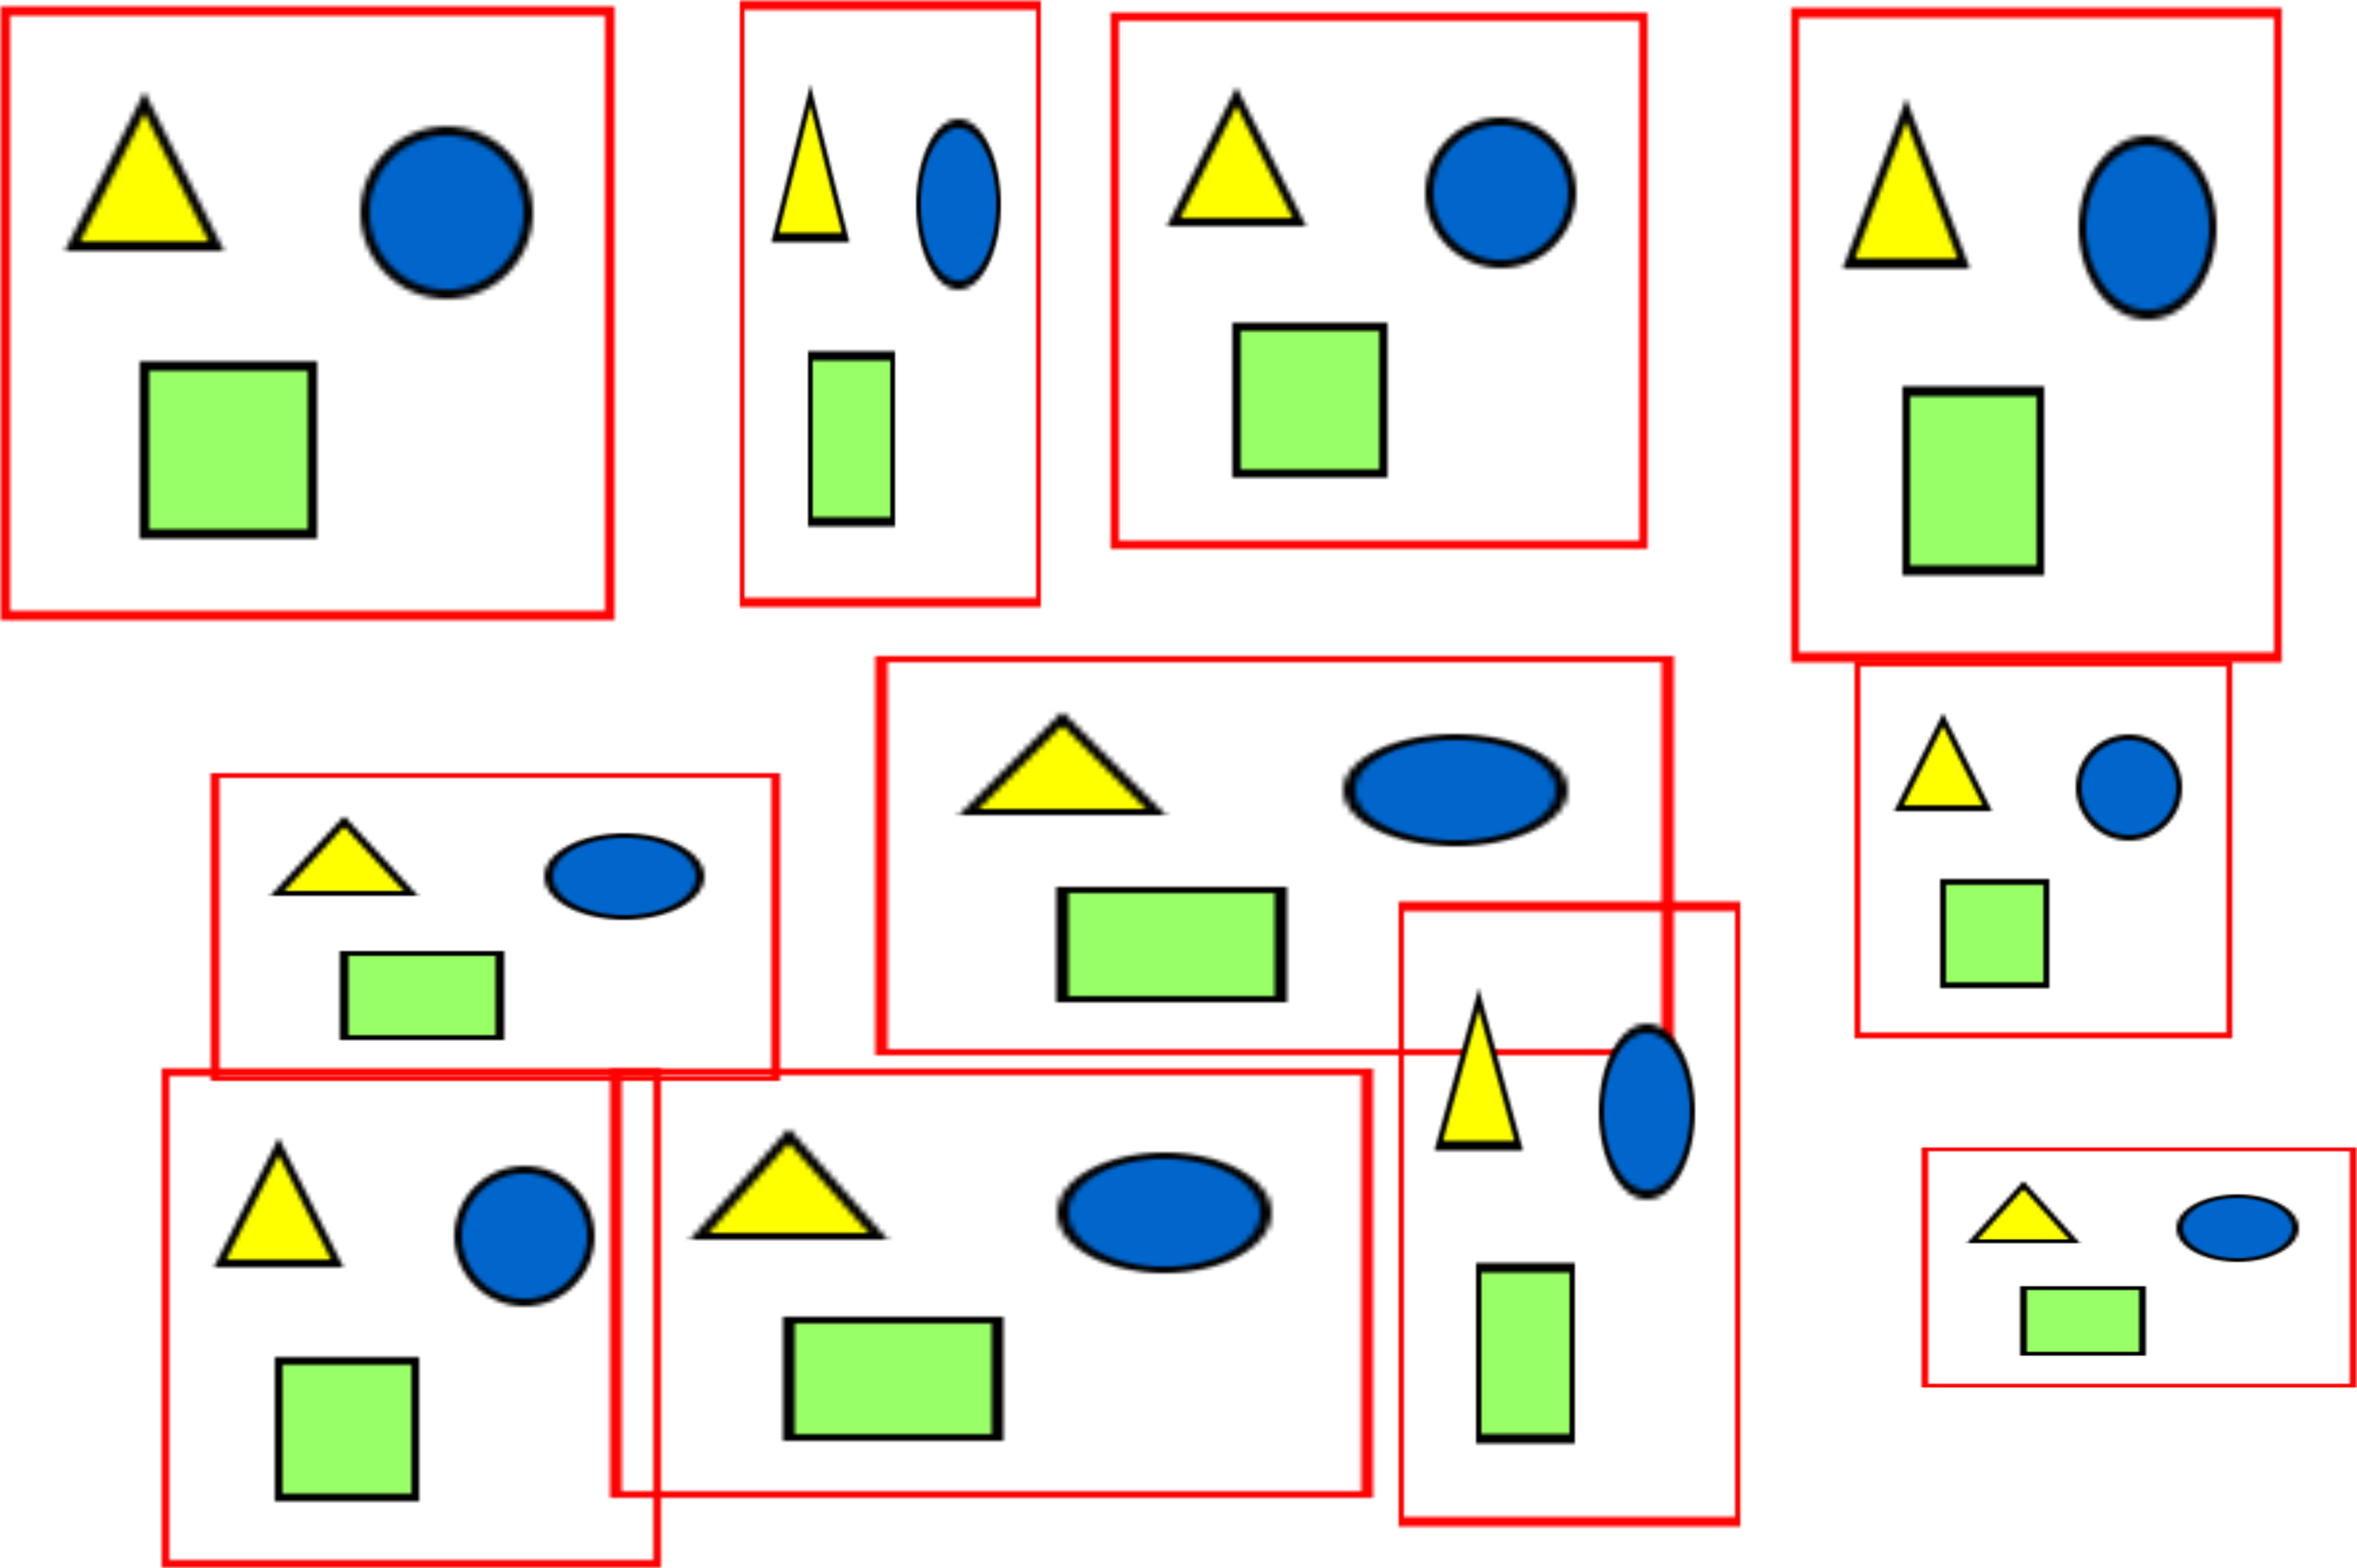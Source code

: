 <?xml version="1.0" encoding="UTF-8"?>
<dia:diagram xmlns:dia="http://www.lysator.liu.se/~alla/dia/">
  <dia:layer name="Background" visible="true" connectable="true" active="true">
    <dia:object type="Standard - Image" version="0" id="O0">
      <dia:attribute name="obj_pos">
        <dia:point val="-44.107,64.773"/>
      </dia:attribute>
      <dia:attribute name="obj_bb">
        <dia:rectangle val="-44.107,64.773;22.454,98.053"/>
      </dia:attribute>
      <dia:attribute name="elem_corner">
        <dia:point val="-44.107,64.773"/>
      </dia:attribute>
      <dia:attribute name="elem_width">
        <dia:real val="66.561"/>
      </dia:attribute>
      <dia:attribute name="elem_height">
        <dia:real val="33.28"/>
      </dia:attribute>
      <dia:attribute name="draw_border">
        <dia:boolean val="false"/>
      </dia:attribute>
      <dia:attribute name="keep_aspect">
        <dia:boolean val="true"/>
      </dia:attribute>
      <dia:attribute name="file">
        <dia:string>#/home/sheena/workspace/pres-reactnative-intro/images/15ac56e71a353e0f30a2682c9274fdf674c445bb_ionic-vs-react-native (1).png#</dia:string>
      </dia:attribute>
    </dia:object>
    <dia:object type="Standard - Image" version="0" id="O1">
      <dia:attribute name="obj_pos">
        <dia:point val="-99.494,74.533"/>
      </dia:attribute>
      <dia:attribute name="obj_bb">
        <dia:rectangle val="-99.494,74.533;-52.044,100.183"/>
      </dia:attribute>
      <dia:attribute name="elem_corner">
        <dia:point val="-99.494,74.533"/>
      </dia:attribute>
      <dia:attribute name="elem_width">
        <dia:real val="47.45"/>
      </dia:attribute>
      <dia:attribute name="elem_height">
        <dia:real val="25.65"/>
      </dia:attribute>
      <dia:attribute name="draw_border">
        <dia:boolean val="false"/>
      </dia:attribute>
      <dia:attribute name="keep_aspect">
        <dia:boolean val="true"/>
      </dia:attribute>
      <dia:attribute name="file">
        <dia:string>#/home/sheena/workspace/pres-reactnative-intro/images/tech_taught-Obj-C.png#</dia:string>
      </dia:attribute>
    </dia:object>
    <dia:object type="Standard - Image" version="0" id="O2">
      <dia:attribute name="obj_pos">
        <dia:point val="-66.215,99.162"/>
      </dia:attribute>
      <dia:attribute name="obj_bb">
        <dia:rectangle val="-66.215,99.162;-2.616,134.936"/>
      </dia:attribute>
      <dia:attribute name="elem_corner">
        <dia:point val="-66.215,99.162"/>
      </dia:attribute>
      <dia:attribute name="elem_width">
        <dia:real val="63.6"/>
      </dia:attribute>
      <dia:attribute name="elem_height">
        <dia:real val="35.775"/>
      </dia:attribute>
      <dia:attribute name="draw_border">
        <dia:boolean val="false"/>
      </dia:attribute>
      <dia:attribute name="keep_aspect">
        <dia:boolean val="true"/>
      </dia:attribute>
      <dia:attribute name="file">
        <dia:string>#/home/sheena/workspace/pres-reactnative-intro/images/flutter.jpg#</dia:string>
      </dia:attribute>
    </dia:object>
    <dia:object type="Standard - Image" version="0" id="O3">
      <dia:attribute name="obj_pos">
        <dia:point val="43.1,105.738"/>
      </dia:attribute>
      <dia:attribute name="obj_bb">
        <dia:rectangle val="43.1,105.738;79.35,125.738"/>
      </dia:attribute>
      <dia:attribute name="elem_corner">
        <dia:point val="43.1,105.738"/>
      </dia:attribute>
      <dia:attribute name="elem_width">
        <dia:real val="36.25"/>
      </dia:attribute>
      <dia:attribute name="elem_height">
        <dia:real val="20"/>
      </dia:attribute>
      <dia:attribute name="draw_border">
        <dia:boolean val="false"/>
      </dia:attribute>
      <dia:attribute name="keep_aspect">
        <dia:boolean val="true"/>
      </dia:attribute>
      <dia:attribute name="file">
        <dia:string>#/home/sheena/workspace/pres-reactnative-intro/images/kotlin.jpg#</dia:string>
      </dia:attribute>
    </dia:object>
    <dia:object type="Standard - Image" version="0" id="O4">
      <dia:attribute name="obj_pos">
        <dia:point val="-0.484,85.239"/>
      </dia:attribute>
      <dia:attribute name="obj_bb">
        <dia:rectangle val="-0.484,85.239;27.997,137.334"/>
      </dia:attribute>
      <dia:attribute name="elem_corner">
        <dia:point val="-0.484,85.239"/>
      </dia:attribute>
      <dia:attribute name="elem_width">
        <dia:real val="28.48"/>
      </dia:attribute>
      <dia:attribute name="elem_height">
        <dia:real val="52.095"/>
      </dia:attribute>
      <dia:attribute name="draw_border">
        <dia:boolean val="false"/>
      </dia:attribute>
      <dia:attribute name="keep_aspect">
        <dia:boolean val="true"/>
      </dia:attribute>
      <dia:attribute name="file">
        <dia:string>#/home/sheena/workspace/pres-reactnative-intro/images/Java.png#</dia:string>
      </dia:attribute>
    </dia:object>
    <dia:object type="Standard - Image" version="0" id="O5">
      <dia:attribute name="obj_pos">
        <dia:point val="-103.583,99.143"/>
      </dia:attribute>
      <dia:attribute name="obj_bb">
        <dia:rectangle val="-103.583,99.143;-61.965,140.761"/>
      </dia:attribute>
      <dia:attribute name="elem_corner">
        <dia:point val="-103.583,99.143"/>
      </dia:attribute>
      <dia:attribute name="elem_width">
        <dia:real val="41.618"/>
      </dia:attribute>
      <dia:attribute name="elem_height">
        <dia:real val="41.618"/>
      </dia:attribute>
      <dia:attribute name="draw_border">
        <dia:boolean val="false"/>
      </dia:attribute>
      <dia:attribute name="keep_aspect">
        <dia:boolean val="true"/>
      </dia:attribute>
      <dia:attribute name="file">
        <dia:string>#/home/sheena/workspace/pres-reactnative-intro/images/Swift-2-512.png#</dia:string>
      </dia:attribute>
    </dia:object>
    <dia:object type="Standard - Image" version="0" id="O6">
      <dia:attribute name="obj_pos">
        <dia:point val="37.514,65.155"/>
      </dia:attribute>
      <dia:attribute name="obj_bb">
        <dia:rectangle val="37.514,65.155;68.996,96.638"/>
      </dia:attribute>
      <dia:attribute name="elem_corner">
        <dia:point val="37.514,65.155"/>
      </dia:attribute>
      <dia:attribute name="elem_width">
        <dia:real val="31.482"/>
      </dia:attribute>
      <dia:attribute name="elem_height">
        <dia:real val="31.482"/>
      </dia:attribute>
      <dia:attribute name="draw_border">
        <dia:boolean val="false"/>
      </dia:attribute>
      <dia:attribute name="keep_aspect">
        <dia:boolean val="true"/>
      </dia:attribute>
      <dia:attribute name="file">
        <dia:string>#/home/sheena/workspace/pres-reactnative-intro/images/xamarin.png#</dia:string>
      </dia:attribute>
    </dia:object>
    <dia:object type="Standard - Image" version="0" id="O7">
      <dia:attribute name="obj_pos">
        <dia:point val="-117.008,10.62"/>
      </dia:attribute>
      <dia:attribute name="obj_bb">
        <dia:rectangle val="-117.008,10.62;-65.838,61.791"/>
      </dia:attribute>
      <dia:attribute name="elem_corner">
        <dia:point val="-117.008,10.62"/>
      </dia:attribute>
      <dia:attribute name="elem_width">
        <dia:real val="51.17"/>
      </dia:attribute>
      <dia:attribute name="elem_height">
        <dia:real val="51.17"/>
      </dia:attribute>
      <dia:attribute name="draw_border">
        <dia:boolean val="false"/>
      </dia:attribute>
      <dia:attribute name="keep_aspect">
        <dia:boolean val="true"/>
      </dia:attribute>
      <dia:attribute name="file">
        <dia:string>#/home/sheena/workspace/pres-reactnative-intro/images/android_phone-512.png#</dia:string>
      </dia:attribute>
    </dia:object>
    <dia:object type="Standard - Image" version="0" id="O8">
      <dia:attribute name="obj_pos">
        <dia:point val="32.245,10.737"/>
      </dia:attribute>
      <dia:attribute name="obj_bb">
        <dia:rectangle val="32.245,10.737;73.114,65.3"/>
      </dia:attribute>
      <dia:attribute name="elem_corner">
        <dia:point val="32.245,10.737"/>
      </dia:attribute>
      <dia:attribute name="elem_width">
        <dia:real val="40.87"/>
      </dia:attribute>
      <dia:attribute name="elem_height">
        <dia:real val="54.563"/>
      </dia:attribute>
      <dia:attribute name="draw_border">
        <dia:boolean val="false"/>
      </dia:attribute>
      <dia:attribute name="keep_aspect">
        <dia:boolean val="true"/>
      </dia:attribute>
      <dia:attribute name="file">
        <dia:string>#/home/sheena/workspace/pres-reactnative-intro/images/blackberry.jpeg#</dia:string>
      </dia:attribute>
    </dia:object>
    <dia:object type="Standard - Image" version="0" id="O9">
      <dia:attribute name="obj_pos">
        <dia:point val="-55.395,10.137"/>
      </dia:attribute>
      <dia:attribute name="obj_bb">
        <dia:rectangle val="-55.395,10.137;-30.308,60.69"/>
      </dia:attribute>
      <dia:attribute name="elem_corner">
        <dia:point val="-55.395,10.137"/>
      </dia:attribute>
      <dia:attribute name="elem_width">
        <dia:real val="25.087"/>
      </dia:attribute>
      <dia:attribute name="elem_height">
        <dia:real val="50.553"/>
      </dia:attribute>
      <dia:attribute name="draw_border">
        <dia:boolean val="false"/>
      </dia:attribute>
      <dia:attribute name="keep_aspect">
        <dia:boolean val="true"/>
      </dia:attribute>
      <dia:attribute name="file">
        <dia:string>#/home/sheena/workspace/pres-reactnative-intro/images/iphone-stuck-apple-logo-397x800.jpg#</dia:string>
      </dia:attribute>
    </dia:object>
    <dia:object type="Standard - Image" version="0" id="O10">
      <dia:attribute name="obj_pos">
        <dia:point val="-24.484,11.137"/>
      </dia:attribute>
      <dia:attribute name="obj_bb">
        <dia:rectangle val="-24.484,11.137;20.262,55.84"/>
      </dia:attribute>
      <dia:attribute name="elem_corner">
        <dia:point val="-24.484,11.137"/>
      </dia:attribute>
      <dia:attribute name="elem_width">
        <dia:real val="44.745"/>
      </dia:attribute>
      <dia:attribute name="elem_height">
        <dia:real val="44.703"/>
      </dia:attribute>
      <dia:attribute name="draw_border">
        <dia:boolean val="false"/>
      </dia:attribute>
      <dia:attribute name="keep_aspect">
        <dia:boolean val="true"/>
      </dia:attribute>
      <dia:attribute name="file">
        <dia:string>#/home/sheena/workspace/pres-reactnative-intro/images/windows-10-topic.png#</dia:string>
      </dia:attribute>
    </dia:object>
  </dia:layer>
</dia:diagram>
